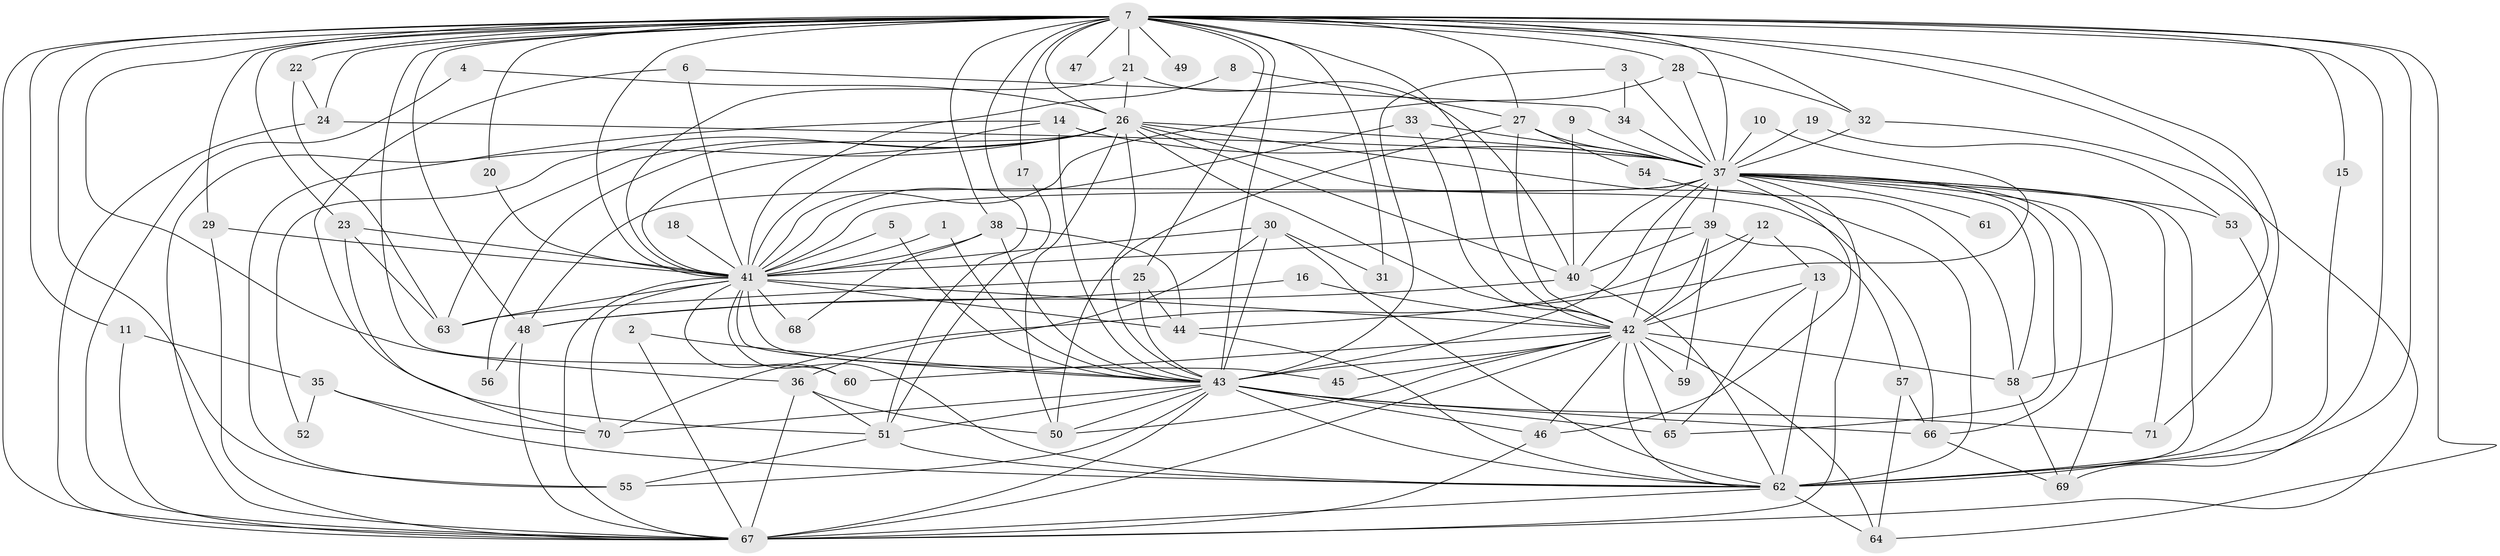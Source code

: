 // original degree distribution, {19: 0.0070921985815602835, 25: 0.014184397163120567, 27: 0.0070921985815602835, 34: 0.0070921985815602835, 28: 0.0070921985815602835, 23: 0.0070921985815602835, 20: 0.014184397163120567, 18: 0.0070921985815602835, 6: 0.02127659574468085, 2: 0.5319148936170213, 4: 0.09929078014184398, 7: 0.02127659574468085, 9: 0.014184397163120567, 3: 0.20567375886524822, 5: 0.03546099290780142}
// Generated by graph-tools (version 1.1) at 2025/25/03/09/25 03:25:38]
// undirected, 71 vertices, 196 edges
graph export_dot {
graph [start="1"]
  node [color=gray90,style=filled];
  1;
  2;
  3;
  4;
  5;
  6;
  7;
  8;
  9;
  10;
  11;
  12;
  13;
  14;
  15;
  16;
  17;
  18;
  19;
  20;
  21;
  22;
  23;
  24;
  25;
  26;
  27;
  28;
  29;
  30;
  31;
  32;
  33;
  34;
  35;
  36;
  37;
  38;
  39;
  40;
  41;
  42;
  43;
  44;
  45;
  46;
  47;
  48;
  49;
  50;
  51;
  52;
  53;
  54;
  55;
  56;
  57;
  58;
  59;
  60;
  61;
  62;
  63;
  64;
  65;
  66;
  67;
  68;
  69;
  70;
  71;
  1 -- 41 [weight=1.0];
  1 -- 43 [weight=1.0];
  2 -- 43 [weight=1.0];
  2 -- 67 [weight=1.0];
  3 -- 34 [weight=1.0];
  3 -- 37 [weight=1.0];
  3 -- 43 [weight=1.0];
  4 -- 26 [weight=1.0];
  4 -- 67 [weight=1.0];
  5 -- 41 [weight=1.0];
  5 -- 43 [weight=1.0];
  6 -- 34 [weight=1.0];
  6 -- 41 [weight=1.0];
  6 -- 51 [weight=1.0];
  7 -- 11 [weight=1.0];
  7 -- 15 [weight=1.0];
  7 -- 17 [weight=1.0];
  7 -- 20 [weight=1.0];
  7 -- 21 [weight=1.0];
  7 -- 22 [weight=1.0];
  7 -- 23 [weight=1.0];
  7 -- 24 [weight=1.0];
  7 -- 25 [weight=1.0];
  7 -- 26 [weight=2.0];
  7 -- 27 [weight=1.0];
  7 -- 28 [weight=1.0];
  7 -- 29 [weight=1.0];
  7 -- 31 [weight=1.0];
  7 -- 32 [weight=1.0];
  7 -- 36 [weight=1.0];
  7 -- 37 [weight=4.0];
  7 -- 38 [weight=2.0];
  7 -- 41 [weight=2.0];
  7 -- 42 [weight=2.0];
  7 -- 43 [weight=3.0];
  7 -- 47 [weight=2.0];
  7 -- 48 [weight=1.0];
  7 -- 49 [weight=1.0];
  7 -- 51 [weight=2.0];
  7 -- 55 [weight=1.0];
  7 -- 58 [weight=1.0];
  7 -- 60 [weight=1.0];
  7 -- 62 [weight=3.0];
  7 -- 64 [weight=1.0];
  7 -- 67 [weight=2.0];
  7 -- 69 [weight=1.0];
  7 -- 71 [weight=1.0];
  8 -- 27 [weight=1.0];
  8 -- 41 [weight=1.0];
  9 -- 37 [weight=1.0];
  9 -- 40 [weight=1.0];
  10 -- 37 [weight=1.0];
  10 -- 44 [weight=1.0];
  11 -- 35 [weight=1.0];
  11 -- 67 [weight=1.0];
  12 -- 13 [weight=1.0];
  12 -- 42 [weight=1.0];
  12 -- 70 [weight=1.0];
  13 -- 42 [weight=1.0];
  13 -- 62 [weight=1.0];
  13 -- 65 [weight=1.0];
  14 -- 37 [weight=1.0];
  14 -- 41 [weight=1.0];
  14 -- 43 [weight=1.0];
  14 -- 55 [weight=1.0];
  15 -- 62 [weight=1.0];
  16 -- 42 [weight=1.0];
  16 -- 48 [weight=1.0];
  17 -- 51 [weight=1.0];
  18 -- 41 [weight=1.0];
  19 -- 37 [weight=1.0];
  19 -- 53 [weight=1.0];
  20 -- 41 [weight=1.0];
  21 -- 26 [weight=1.0];
  21 -- 40 [weight=1.0];
  21 -- 41 [weight=1.0];
  22 -- 24 [weight=1.0];
  22 -- 63 [weight=1.0];
  23 -- 41 [weight=1.0];
  23 -- 63 [weight=1.0];
  23 -- 70 [weight=1.0];
  24 -- 37 [weight=1.0];
  24 -- 67 [weight=1.0];
  25 -- 43 [weight=1.0];
  25 -- 44 [weight=1.0];
  25 -- 63 [weight=1.0];
  26 -- 37 [weight=2.0];
  26 -- 40 [weight=1.0];
  26 -- 41 [weight=1.0];
  26 -- 42 [weight=1.0];
  26 -- 43 [weight=1.0];
  26 -- 50 [weight=1.0];
  26 -- 52 [weight=1.0];
  26 -- 56 [weight=1.0];
  26 -- 62 [weight=2.0];
  26 -- 63 [weight=1.0];
  26 -- 66 [weight=1.0];
  26 -- 67 [weight=1.0];
  27 -- 37 [weight=1.0];
  27 -- 42 [weight=1.0];
  27 -- 50 [weight=1.0];
  27 -- 54 [weight=1.0];
  28 -- 32 [weight=1.0];
  28 -- 37 [weight=1.0];
  28 -- 41 [weight=1.0];
  29 -- 41 [weight=1.0];
  29 -- 67 [weight=1.0];
  30 -- 31 [weight=1.0];
  30 -- 36 [weight=1.0];
  30 -- 41 [weight=1.0];
  30 -- 43 [weight=1.0];
  30 -- 62 [weight=1.0];
  32 -- 37 [weight=1.0];
  32 -- 67 [weight=1.0];
  33 -- 37 [weight=1.0];
  33 -- 41 [weight=1.0];
  33 -- 42 [weight=1.0];
  34 -- 37 [weight=1.0];
  35 -- 52 [weight=1.0];
  35 -- 62 [weight=1.0];
  35 -- 70 [weight=1.0];
  36 -- 50 [weight=1.0];
  36 -- 51 [weight=1.0];
  36 -- 67 [weight=2.0];
  37 -- 39 [weight=1.0];
  37 -- 40 [weight=1.0];
  37 -- 41 [weight=2.0];
  37 -- 42 [weight=3.0];
  37 -- 43 [weight=3.0];
  37 -- 46 [weight=1.0];
  37 -- 48 [weight=1.0];
  37 -- 53 [weight=1.0];
  37 -- 58 [weight=1.0];
  37 -- 61 [weight=2.0];
  37 -- 62 [weight=3.0];
  37 -- 65 [weight=1.0];
  37 -- 66 [weight=3.0];
  37 -- 67 [weight=2.0];
  37 -- 69 [weight=1.0];
  37 -- 71 [weight=1.0];
  38 -- 41 [weight=1.0];
  38 -- 43 [weight=1.0];
  38 -- 44 [weight=1.0];
  38 -- 68 [weight=1.0];
  39 -- 40 [weight=1.0];
  39 -- 41 [weight=1.0];
  39 -- 42 [weight=1.0];
  39 -- 57 [weight=1.0];
  39 -- 59 [weight=1.0];
  40 -- 48 [weight=1.0];
  40 -- 62 [weight=1.0];
  41 -- 42 [weight=2.0];
  41 -- 43 [weight=1.0];
  41 -- 44 [weight=2.0];
  41 -- 45 [weight=1.0];
  41 -- 60 [weight=1.0];
  41 -- 62 [weight=1.0];
  41 -- 63 [weight=1.0];
  41 -- 67 [weight=1.0];
  41 -- 68 [weight=1.0];
  41 -- 70 [weight=1.0];
  42 -- 43 [weight=1.0];
  42 -- 45 [weight=1.0];
  42 -- 46 [weight=1.0];
  42 -- 50 [weight=1.0];
  42 -- 58 [weight=1.0];
  42 -- 59 [weight=2.0];
  42 -- 60 [weight=1.0];
  42 -- 62 [weight=1.0];
  42 -- 64 [weight=1.0];
  42 -- 65 [weight=1.0];
  42 -- 67 [weight=1.0];
  43 -- 46 [weight=1.0];
  43 -- 50 [weight=1.0];
  43 -- 51 [weight=1.0];
  43 -- 55 [weight=1.0];
  43 -- 62 [weight=1.0];
  43 -- 65 [weight=1.0];
  43 -- 66 [weight=1.0];
  43 -- 67 [weight=1.0];
  43 -- 70 [weight=1.0];
  43 -- 71 [weight=1.0];
  44 -- 62 [weight=1.0];
  46 -- 67 [weight=1.0];
  48 -- 56 [weight=1.0];
  48 -- 67 [weight=1.0];
  51 -- 55 [weight=1.0];
  51 -- 62 [weight=2.0];
  53 -- 62 [weight=1.0];
  54 -- 58 [weight=1.0];
  57 -- 64 [weight=1.0];
  57 -- 66 [weight=1.0];
  58 -- 69 [weight=1.0];
  62 -- 64 [weight=1.0];
  62 -- 67 [weight=2.0];
  66 -- 69 [weight=1.0];
}
